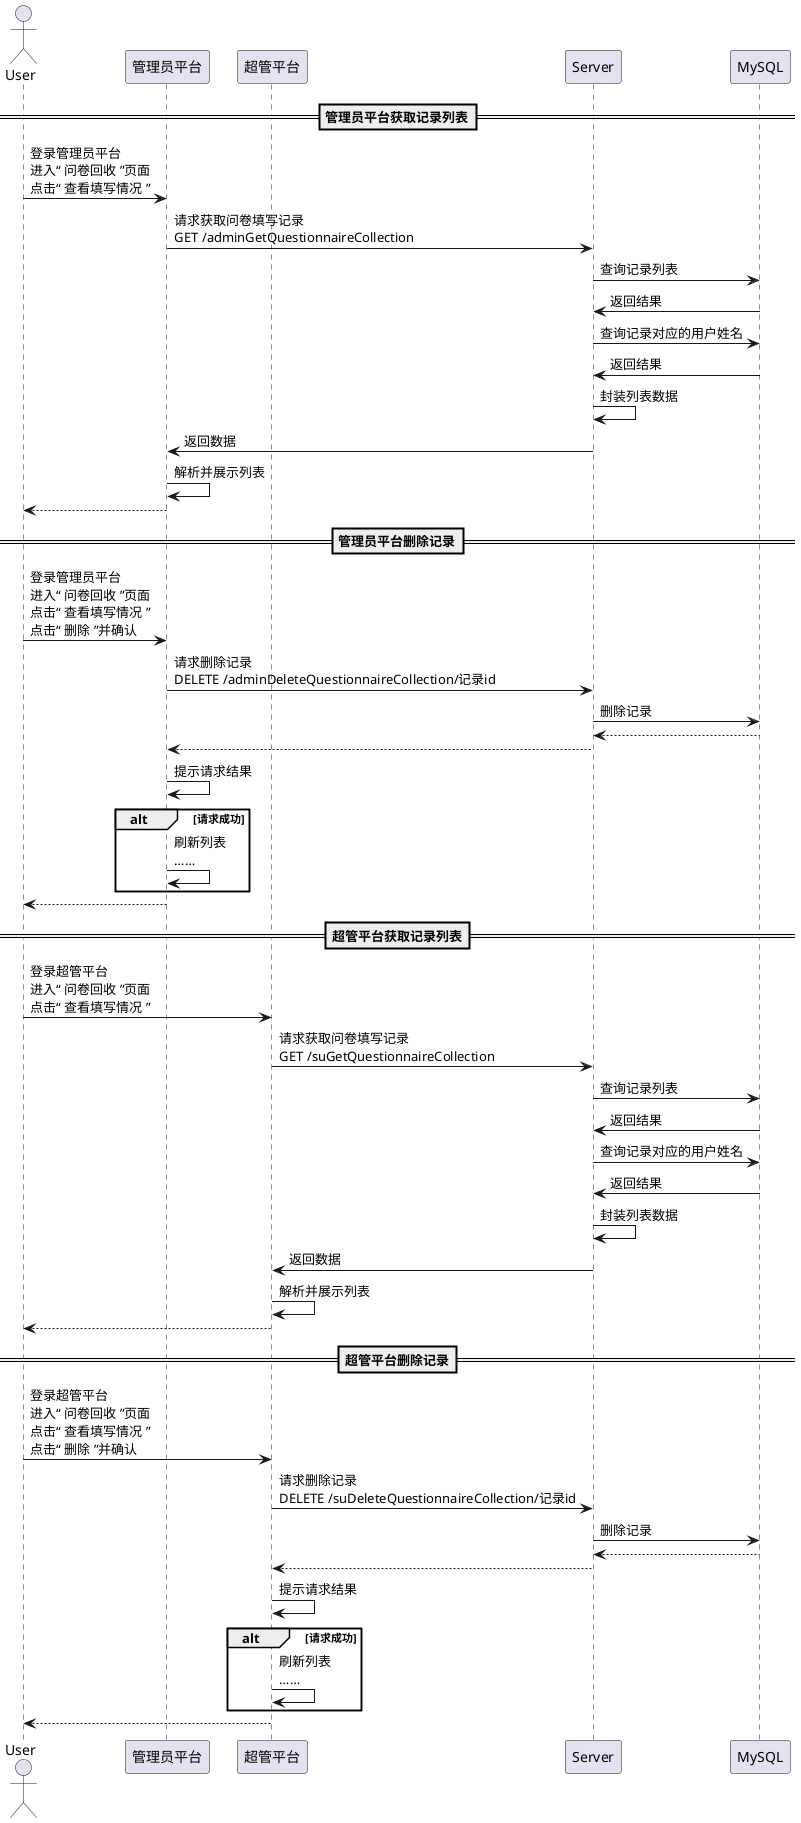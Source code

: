 @startuml 消息-问卷收集
actor "User" as user
participant "管理员平台" as admin
participant "超管平台" as su
participant "Server" as server
participant "MySQL" as db
==管理员平台获取记录列表==
user->admin:登录管理员平台\n进入“ 问卷回收 ”页面\n点击“ 查看填写情况 ”
admin->server:请求获取问卷填写记录\nGET /adminGetQuestionnaireCollection
server->db:查询记录列表
server<-db:返回结果
server->db:查询记录对应的用户姓名
server<-db:返回结果
server->server:封装列表数据
admin<-server:返回数据
admin->admin:解析并展示列表
user<--admin
==管理员平台删除记录==
user->admin:登录管理员平台\n进入“ 问卷回收 ”页面\n点击“ 查看填写情况 ”\n点击“ 删除 ”并确认
admin->server:请求删除记录\nDELETE /adminDeleteQuestionnaireCollection/记录id
server->db:删除记录
server<--db
admin<--server
admin->admin:提示请求结果
alt 请求成功
    admin->admin:刷新列表\n……
end
user<--admin
==超管平台获取记录列表==
user->su:登录超管平台\n进入“ 问卷回收 ”页面\n点击“ 查看填写情况 ”
su->server:请求获取问卷填写记录\nGET /suGetQuestionnaireCollection
server->db:查询记录列表
server<-db:返回结果
server->db:查询记录对应的用户姓名
server<-db:返回结果
server->server:封装列表数据
su<-server:返回数据
su->su:解析并展示列表
user<--su
==超管平台删除记录==
user->su:登录超管平台\n进入“ 问卷回收 ”页面\n点击“ 查看填写情况 ”\n点击“ 删除 ”并确认
su->server:请求删除记录\nDELETE /suDeleteQuestionnaireCollection/记录id
server->db:删除记录
server<--db
su<--server
su->su:提示请求结果
alt 请求成功
    su->su:刷新列表\n……
end
user<--su
@enduml